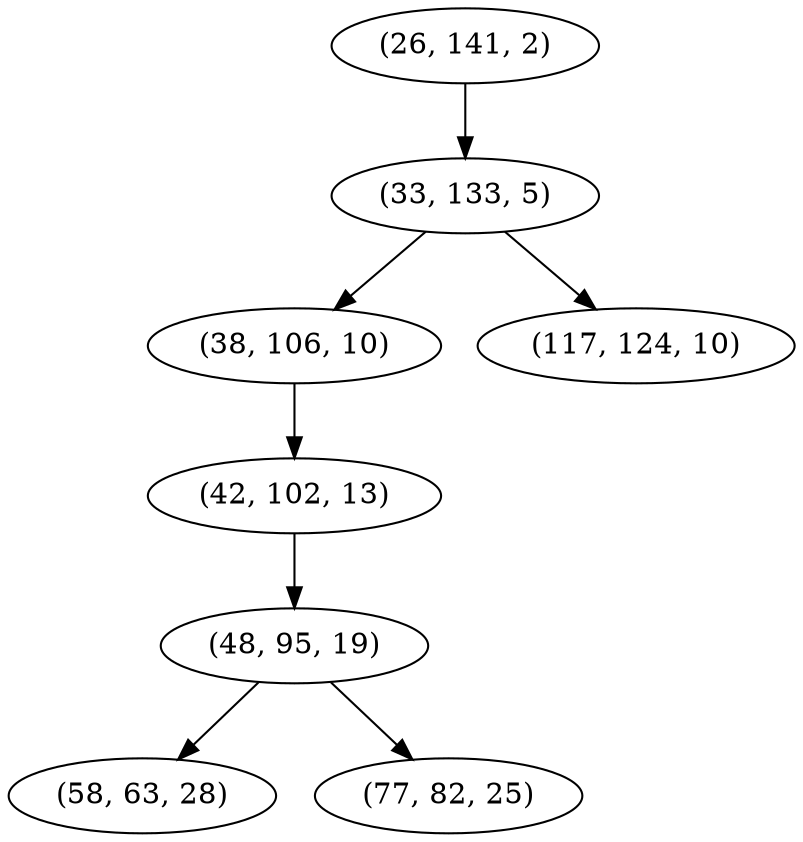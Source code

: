 digraph tree {
    "(26, 141, 2)";
    "(33, 133, 5)";
    "(38, 106, 10)";
    "(42, 102, 13)";
    "(48, 95, 19)";
    "(58, 63, 28)";
    "(77, 82, 25)";
    "(117, 124, 10)";
    "(26, 141, 2)" -> "(33, 133, 5)";
    "(33, 133, 5)" -> "(38, 106, 10)";
    "(33, 133, 5)" -> "(117, 124, 10)";
    "(38, 106, 10)" -> "(42, 102, 13)";
    "(42, 102, 13)" -> "(48, 95, 19)";
    "(48, 95, 19)" -> "(58, 63, 28)";
    "(48, 95, 19)" -> "(77, 82, 25)";
}
